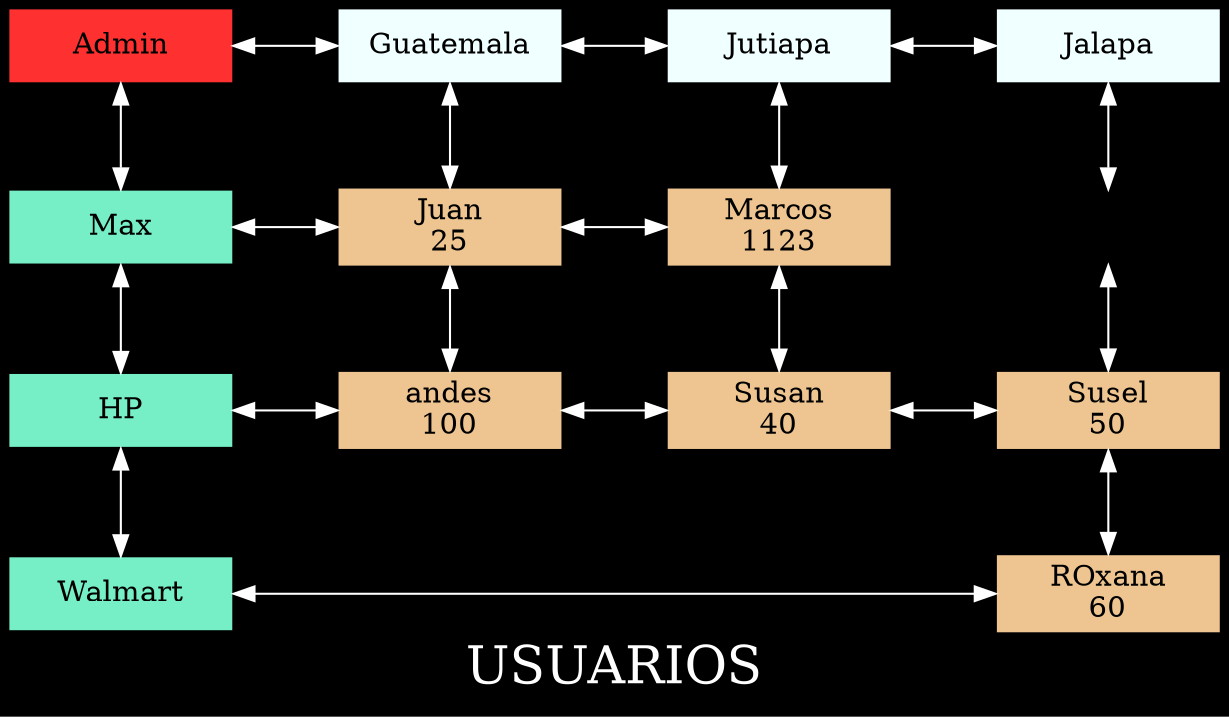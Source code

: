 digraph Matrix{
	graph[bgcolor=black, fontcolor =white,label="USUARIOS", fontsize = 25];
	edge[color = white];
	 nodesep = 0.7;
	 ranksep = 0.7;
	 node[shape= box];
	 Mt[label="Admin", width = 1.5,style=filled, fillcolor = firebrick1, group = 1];
	//filas
	U0 [label = "Max",pos="5.3, 3.5!", width = 1.5, style = filled, fillcolor = aquamarine2, group=1];
	U1[label = "HP", width = 1.5, style = filled, fillcolor = aquamarine2, group=1];
	U2[label = "Walmart", width = 1.5, style = filled, fillcolor = aquamarine2, group=1];
	
	//Linkear filas
	U0->U1->U2[dir=both];
		// Columnas
	A0[label = "Guatemala", width = 1.5, style = filled, fillcolor = azure1, group=1];
	A1[label = "Jutiapa", width = 1.5, style = filled, fillcolor = azure1, group=1];
	A2[label = "Jalapa", width = 1.5, style = filled, fillcolor = azure1, group=1];
	// Linkear columnas
	A0->A1->A2[dir=both];
	// Nodo raiz con primera fila y columna
	Mt -> U0 [dir = both];
	Mt -> A0 [dir=both];

		// Colocar columnas de manera alineada
	 {rank = same; Mt; A0; A1; A2; } 
		// Creation of nodes
		// Fila 0
	N25_LJuan [label="Juan
25",  width=1.5, group =27, style = filled, fillcolor = burlywood2];
	N1123_LMarcos [label="Marcos
1123",  width=1.5, group =1125, style = filled, fillcolor = burlywood2];


	// Fila 1
	N100_Landes [label="andes
100",  width=1.5, group =102, style = filled, fillcolor = burlywood2];
	N40_LSusan [label="Susan
40",  width=1.5, group =42, style = filled, fillcolor = burlywood2];
	N50_LSusel [label="Susel
50",  width=1.5, group =52, style = filled, fillcolor = burlywood2];


	// Fila 2
	N60_LROxana [label="ROxana
60",  width=1.5, group =62, style = filled, fillcolor = burlywood2];


	// Linkeando Fila 0
	U0->N25_LJuan->N1123_LMarcos [constraint=false,dir=both];

{rank = same; U0; N25_LJuan; N1123_LMarcos}

	// Linkeando Fila 1
	U1->N100_Landes->N40_LSusan->N50_LSusel [constraint=false,dir=both];

{rank = same; U1; N100_Landes; N40_LSusan; N50_LSusel}

	// Linkeando Fila 2
	U2->N60_LROxana [constraint=false,dir=both];

{rank = same; U2; N60_LROxana}

	// Linkeando Columna 0
	A0->N25_LJuan->N100_Landes[dir=both];

	// Linkeando Columna 1
	A1->N1123_LMarcos->N40_LSusan[dir=both];

	// Linkeando Columna 2
	A2->N110_Lwilly->N50_LSusel->N60_LROxana[dir=both];

}